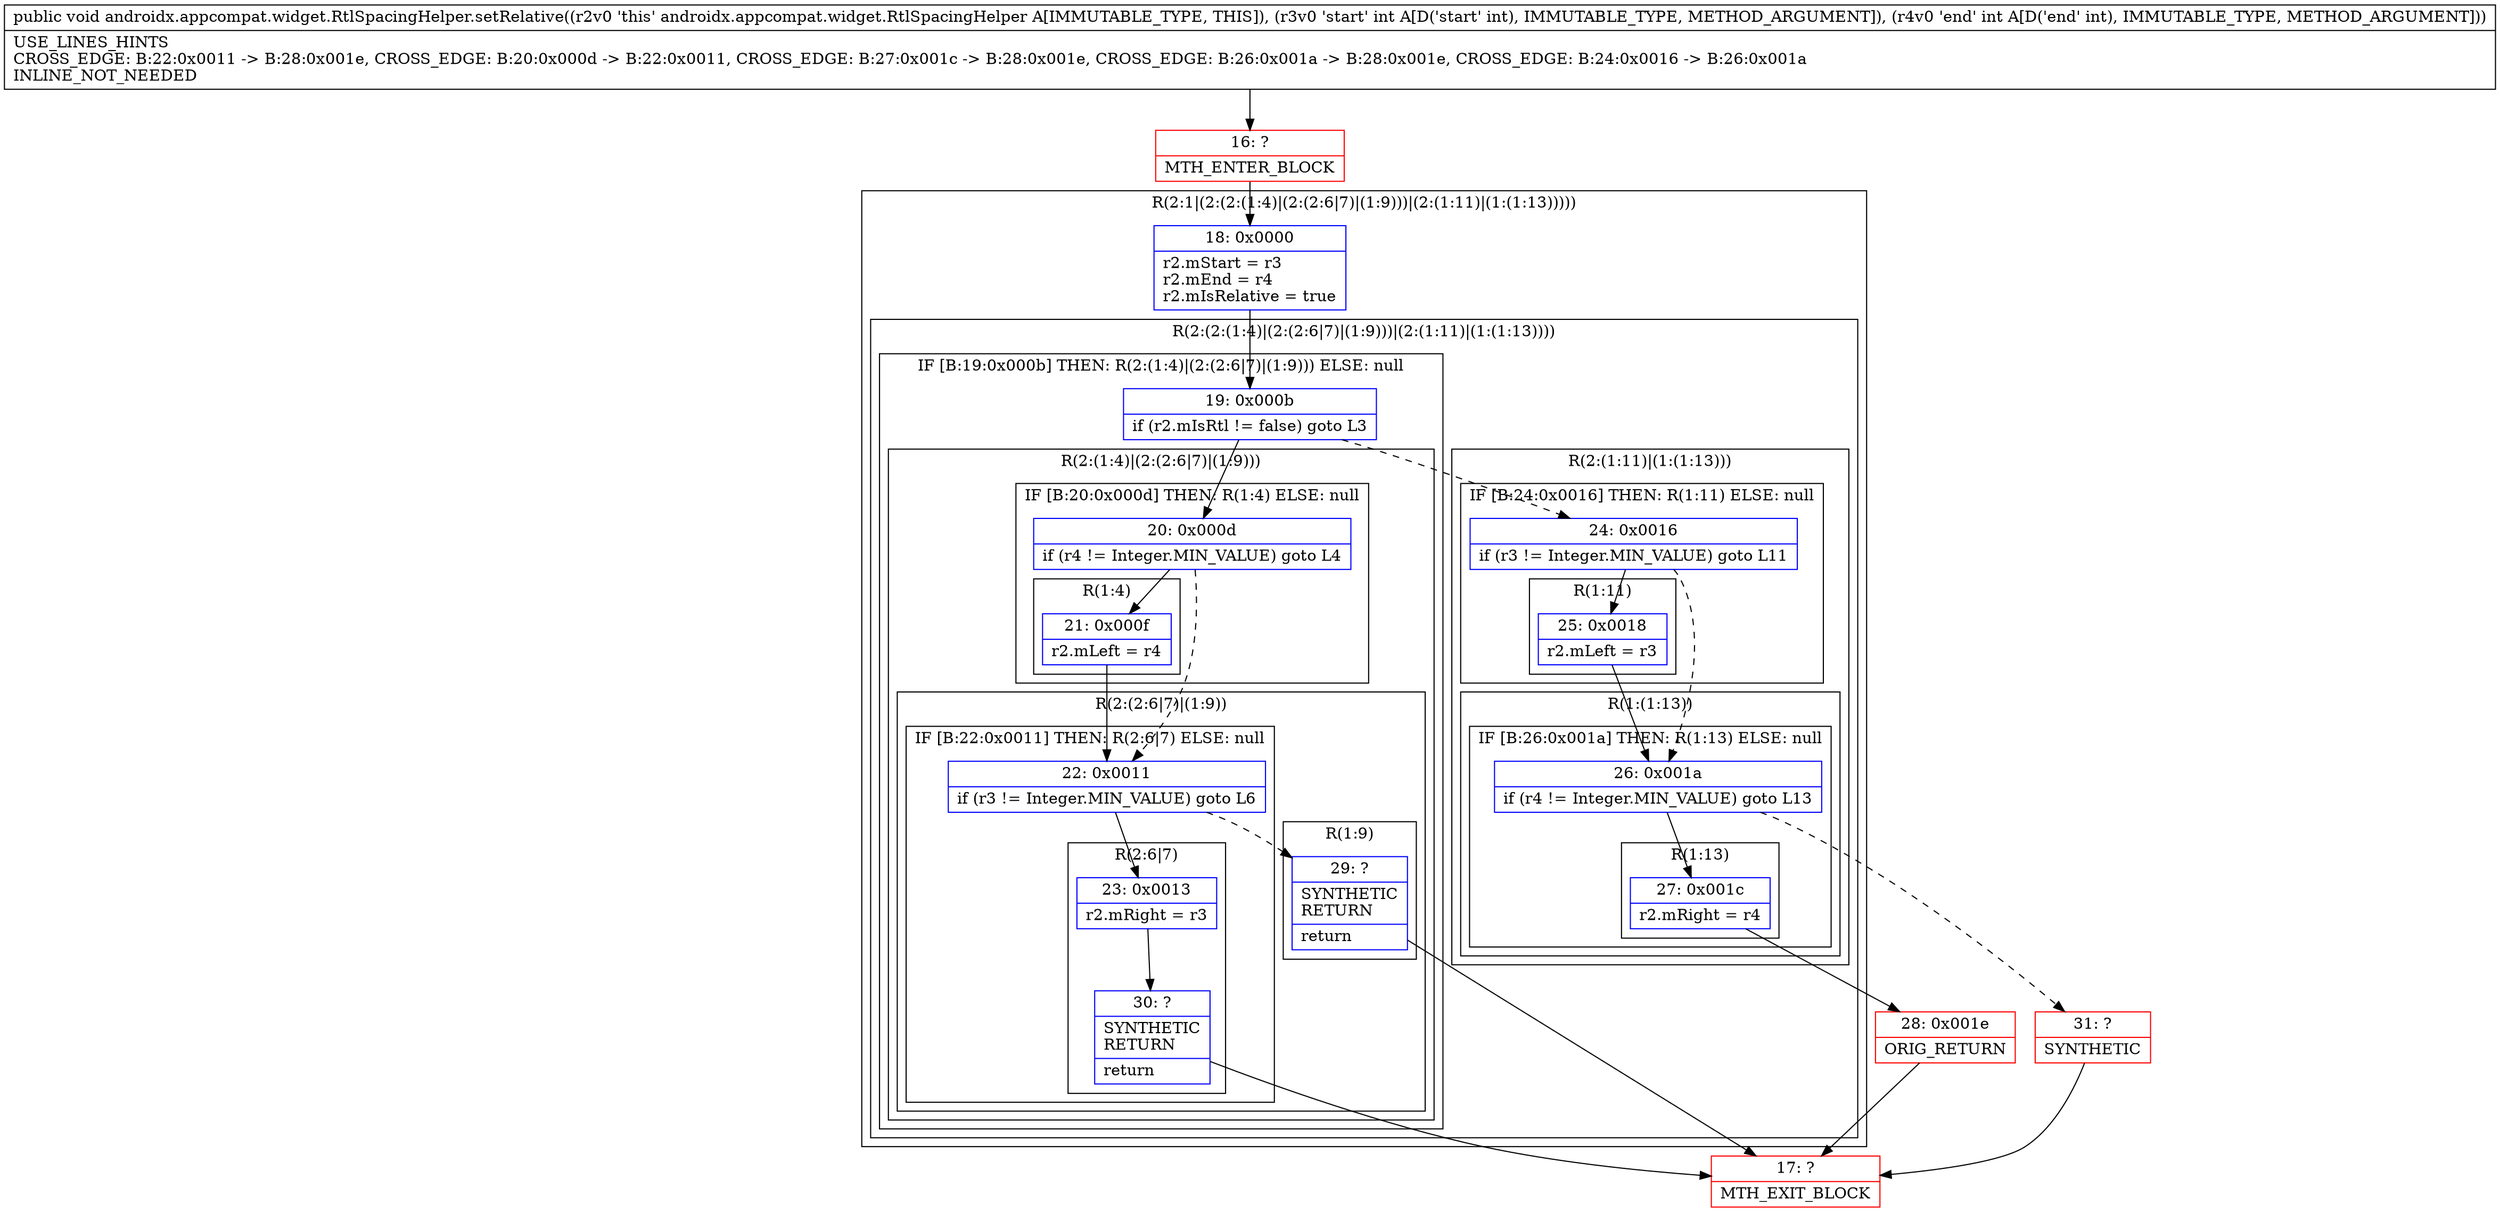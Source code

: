 digraph "CFG forandroidx.appcompat.widget.RtlSpacingHelper.setRelative(II)V" {
subgraph cluster_Region_1407182110 {
label = "R(2:1|(2:(2:(1:4)|(2:(2:6|7)|(1:9)))|(2:(1:11)|(1:(1:13)))))";
node [shape=record,color=blue];
Node_18 [shape=record,label="{18\:\ 0x0000|r2.mStart = r3\lr2.mEnd = r4\lr2.mIsRelative = true\l}"];
subgraph cluster_Region_1427157194 {
label = "R(2:(2:(1:4)|(2:(2:6|7)|(1:9)))|(2:(1:11)|(1:(1:13))))";
node [shape=record,color=blue];
subgraph cluster_IfRegion_1025665970 {
label = "IF [B:19:0x000b] THEN: R(2:(1:4)|(2:(2:6|7)|(1:9))) ELSE: null";
node [shape=record,color=blue];
Node_19 [shape=record,label="{19\:\ 0x000b|if (r2.mIsRtl != false) goto L3\l}"];
subgraph cluster_Region_1176449772 {
label = "R(2:(1:4)|(2:(2:6|7)|(1:9)))";
node [shape=record,color=blue];
subgraph cluster_IfRegion_1782892580 {
label = "IF [B:20:0x000d] THEN: R(1:4) ELSE: null";
node [shape=record,color=blue];
Node_20 [shape=record,label="{20\:\ 0x000d|if (r4 != Integer.MIN_VALUE) goto L4\l}"];
subgraph cluster_Region_973255494 {
label = "R(1:4)";
node [shape=record,color=blue];
Node_21 [shape=record,label="{21\:\ 0x000f|r2.mLeft = r4\l}"];
}
}
subgraph cluster_Region_349380687 {
label = "R(2:(2:6|7)|(1:9))";
node [shape=record,color=blue];
subgraph cluster_IfRegion_728037483 {
label = "IF [B:22:0x0011] THEN: R(2:6|7) ELSE: null";
node [shape=record,color=blue];
Node_22 [shape=record,label="{22\:\ 0x0011|if (r3 != Integer.MIN_VALUE) goto L6\l}"];
subgraph cluster_Region_1731006667 {
label = "R(2:6|7)";
node [shape=record,color=blue];
Node_23 [shape=record,label="{23\:\ 0x0013|r2.mRight = r3\l}"];
Node_30 [shape=record,label="{30\:\ ?|SYNTHETIC\lRETURN\l|return\l}"];
}
}
subgraph cluster_Region_1209665515 {
label = "R(1:9)";
node [shape=record,color=blue];
Node_29 [shape=record,label="{29\:\ ?|SYNTHETIC\lRETURN\l|return\l}"];
}
}
}
}
subgraph cluster_Region_1162254335 {
label = "R(2:(1:11)|(1:(1:13)))";
node [shape=record,color=blue];
subgraph cluster_IfRegion_1240307868 {
label = "IF [B:24:0x0016] THEN: R(1:11) ELSE: null";
node [shape=record,color=blue];
Node_24 [shape=record,label="{24\:\ 0x0016|if (r3 != Integer.MIN_VALUE) goto L11\l}"];
subgraph cluster_Region_1179218466 {
label = "R(1:11)";
node [shape=record,color=blue];
Node_25 [shape=record,label="{25\:\ 0x0018|r2.mLeft = r3\l}"];
}
}
subgraph cluster_Region_1584660575 {
label = "R(1:(1:13))";
node [shape=record,color=blue];
subgraph cluster_IfRegion_805084417 {
label = "IF [B:26:0x001a] THEN: R(1:13) ELSE: null";
node [shape=record,color=blue];
Node_26 [shape=record,label="{26\:\ 0x001a|if (r4 != Integer.MIN_VALUE) goto L13\l}"];
subgraph cluster_Region_183552282 {
label = "R(1:13)";
node [shape=record,color=blue];
Node_27 [shape=record,label="{27\:\ 0x001c|r2.mRight = r4\l}"];
}
}
}
}
}
}
Node_16 [shape=record,color=red,label="{16\:\ ?|MTH_ENTER_BLOCK\l}"];
Node_17 [shape=record,color=red,label="{17\:\ ?|MTH_EXIT_BLOCK\l}"];
Node_28 [shape=record,color=red,label="{28\:\ 0x001e|ORIG_RETURN\l}"];
Node_31 [shape=record,color=red,label="{31\:\ ?|SYNTHETIC\l}"];
MethodNode[shape=record,label="{public void androidx.appcompat.widget.RtlSpacingHelper.setRelative((r2v0 'this' androidx.appcompat.widget.RtlSpacingHelper A[IMMUTABLE_TYPE, THIS]), (r3v0 'start' int A[D('start' int), IMMUTABLE_TYPE, METHOD_ARGUMENT]), (r4v0 'end' int A[D('end' int), IMMUTABLE_TYPE, METHOD_ARGUMENT]))  | USE_LINES_HINTS\lCROSS_EDGE: B:22:0x0011 \-\> B:28:0x001e, CROSS_EDGE: B:20:0x000d \-\> B:22:0x0011, CROSS_EDGE: B:27:0x001c \-\> B:28:0x001e, CROSS_EDGE: B:26:0x001a \-\> B:28:0x001e, CROSS_EDGE: B:24:0x0016 \-\> B:26:0x001a\lINLINE_NOT_NEEDED\l}"];
MethodNode -> Node_16;Node_18 -> Node_19;
Node_19 -> Node_20;
Node_19 -> Node_24[style=dashed];
Node_20 -> Node_21;
Node_20 -> Node_22[style=dashed];
Node_21 -> Node_22;
Node_22 -> Node_23;
Node_22 -> Node_29[style=dashed];
Node_23 -> Node_30;
Node_30 -> Node_17;
Node_29 -> Node_17;
Node_24 -> Node_25;
Node_24 -> Node_26[style=dashed];
Node_25 -> Node_26;
Node_26 -> Node_27;
Node_26 -> Node_31[style=dashed];
Node_27 -> Node_28;
Node_16 -> Node_18;
Node_28 -> Node_17;
Node_31 -> Node_17;
}

